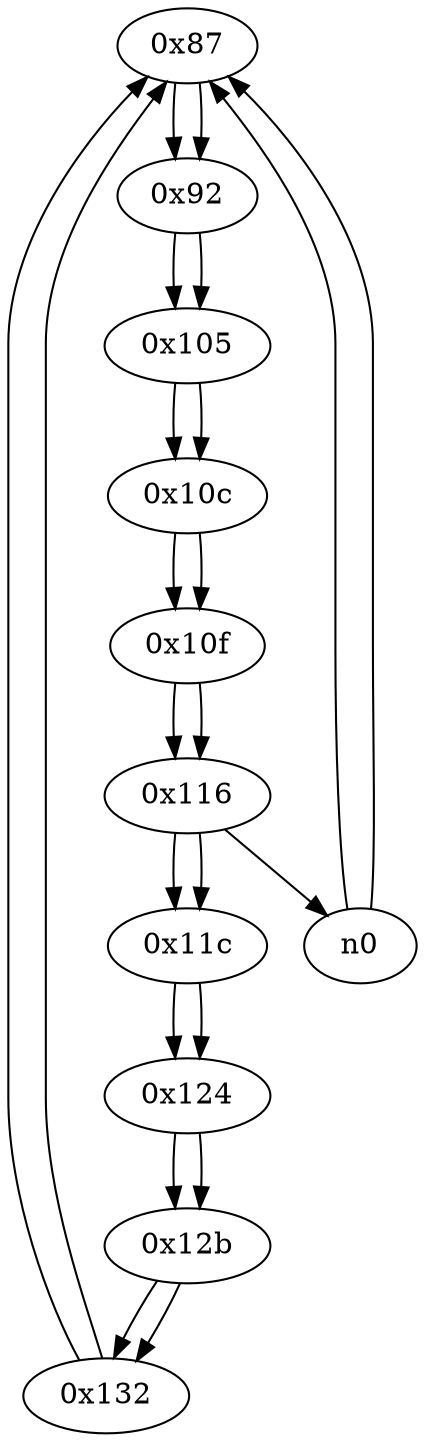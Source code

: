 digraph G{
/* nodes */
/* Start Freq.: 95756 */
/* entry: 0x87  */
  n1 [label="0x87"]
  n2 [label="0x92"]
  n3 [label="0x105"]
  n4 [label="0x10c"]
  n5 [label="0x10f"]
  n6 [label="0x116"]
  n7 [label="0x11c"]
  n8 [label="0x124"]
  n9 [label="0x12b"]
  na [label="0x132"]
/* edges */
n1 -> n2;
n0 -> n1;
n0 -> n1;
na -> n1;
n2 -> n3;
n1 -> n2;
n3 -> n4;
n2 -> n3;
n4 -> n5;
n3 -> n4;
n5 -> n6;
n4 -> n5;
n6 -> n0;
n6 -> n7;
n5 -> n6;
n7 -> n8;
n6 -> n7;
n8 -> n9;
n7 -> n8;
n9 -> na;
n8 -> n9;
na -> n1;
n9 -> na;
}
